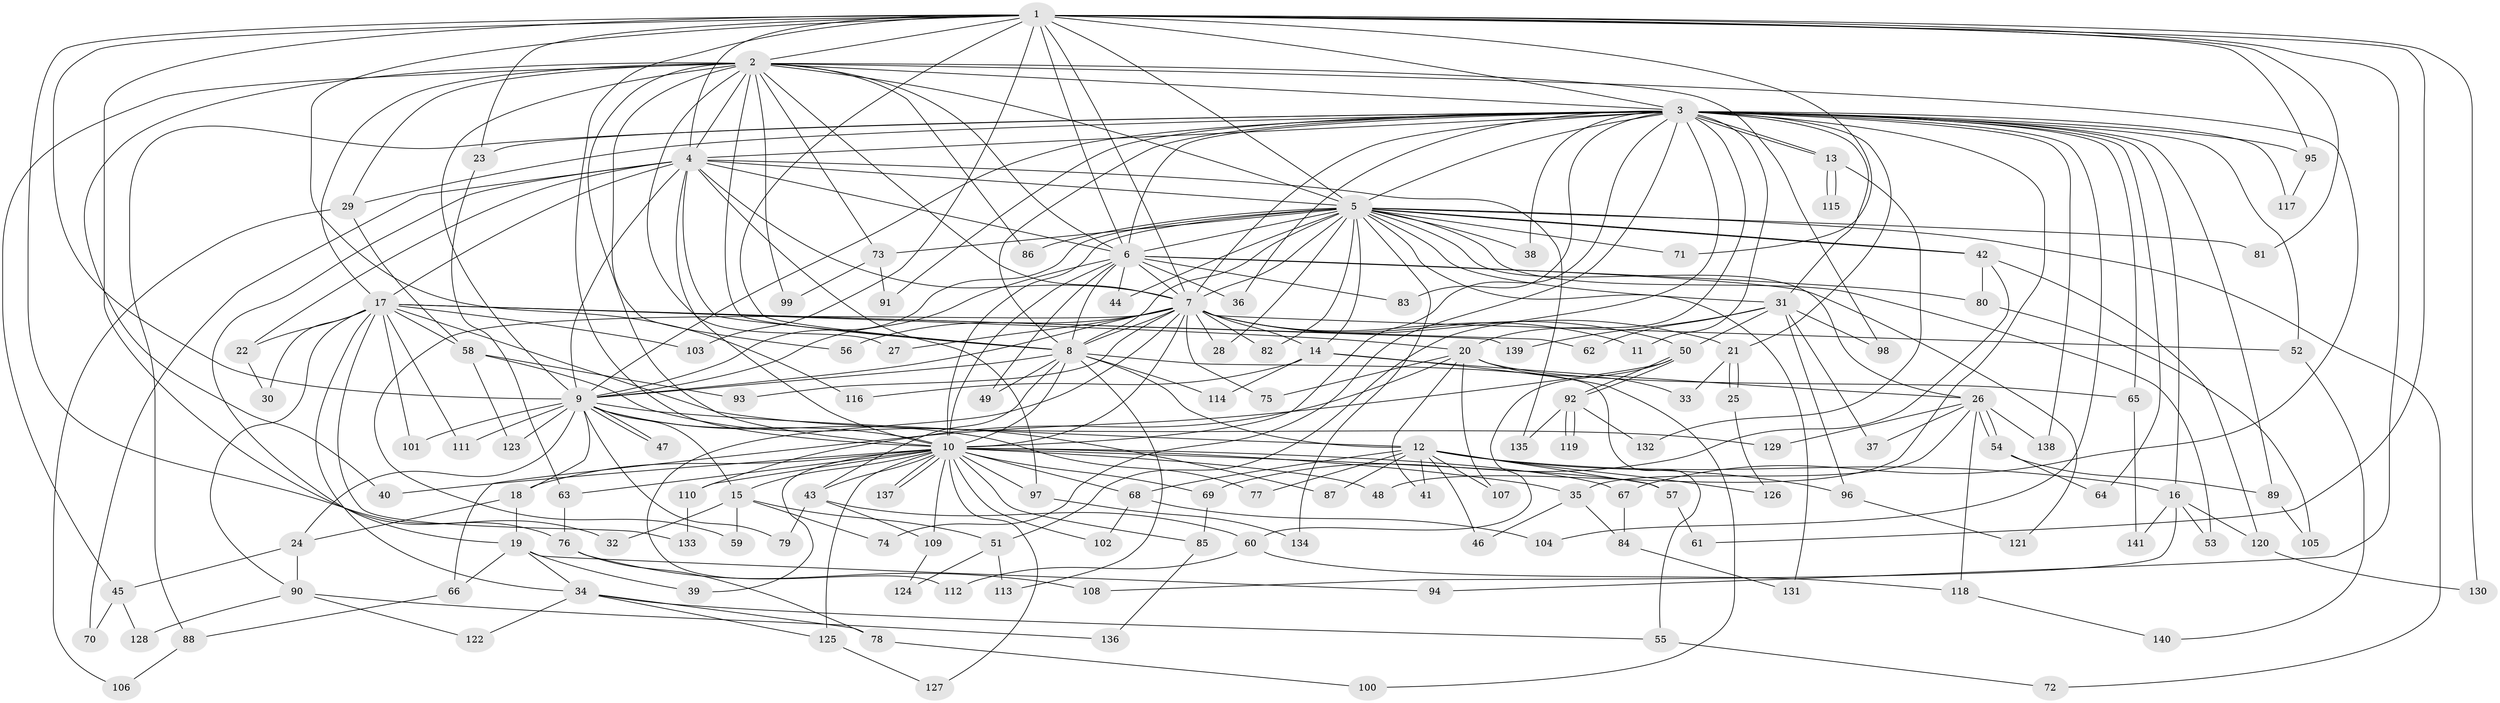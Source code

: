 // Generated by graph-tools (version 1.1) at 2025/46/03/09/25 04:46:43]
// undirected, 141 vertices, 307 edges
graph export_dot {
graph [start="1"]
  node [color=gray90,style=filled];
  1;
  2;
  3;
  4;
  5;
  6;
  7;
  8;
  9;
  10;
  11;
  12;
  13;
  14;
  15;
  16;
  17;
  18;
  19;
  20;
  21;
  22;
  23;
  24;
  25;
  26;
  27;
  28;
  29;
  30;
  31;
  32;
  33;
  34;
  35;
  36;
  37;
  38;
  39;
  40;
  41;
  42;
  43;
  44;
  45;
  46;
  47;
  48;
  49;
  50;
  51;
  52;
  53;
  54;
  55;
  56;
  57;
  58;
  59;
  60;
  61;
  62;
  63;
  64;
  65;
  66;
  67;
  68;
  69;
  70;
  71;
  72;
  73;
  74;
  75;
  76;
  77;
  78;
  79;
  80;
  81;
  82;
  83;
  84;
  85;
  86;
  87;
  88;
  89;
  90;
  91;
  92;
  93;
  94;
  95;
  96;
  97;
  98;
  99;
  100;
  101;
  102;
  103;
  104;
  105;
  106;
  107;
  108;
  109;
  110;
  111;
  112;
  113;
  114;
  115;
  116;
  117;
  118;
  119;
  120;
  121;
  122;
  123;
  124;
  125;
  126;
  127;
  128;
  129;
  130;
  131;
  132;
  133;
  134;
  135;
  136;
  137;
  138;
  139;
  140;
  141;
  1 -- 2;
  1 -- 3;
  1 -- 4;
  1 -- 5;
  1 -- 6;
  1 -- 7;
  1 -- 8;
  1 -- 9;
  1 -- 10;
  1 -- 23;
  1 -- 32;
  1 -- 61;
  1 -- 71;
  1 -- 76;
  1 -- 81;
  1 -- 94;
  1 -- 95;
  1 -- 103;
  1 -- 116;
  1 -- 130;
  2 -- 3;
  2 -- 4;
  2 -- 5;
  2 -- 6;
  2 -- 7;
  2 -- 8;
  2 -- 9;
  2 -- 10;
  2 -- 17;
  2 -- 27;
  2 -- 29;
  2 -- 40;
  2 -- 45;
  2 -- 56;
  2 -- 67;
  2 -- 73;
  2 -- 86;
  2 -- 98;
  2 -- 99;
  3 -- 4;
  3 -- 5;
  3 -- 6;
  3 -- 7;
  3 -- 8;
  3 -- 9;
  3 -- 10;
  3 -- 11;
  3 -- 13;
  3 -- 13;
  3 -- 16;
  3 -- 20;
  3 -- 21;
  3 -- 23;
  3 -- 29;
  3 -- 31;
  3 -- 36;
  3 -- 38;
  3 -- 48;
  3 -- 51;
  3 -- 52;
  3 -- 64;
  3 -- 65;
  3 -- 74;
  3 -- 83;
  3 -- 88;
  3 -- 89;
  3 -- 91;
  3 -- 95;
  3 -- 104;
  3 -- 117;
  3 -- 138;
  4 -- 5;
  4 -- 6;
  4 -- 7;
  4 -- 8;
  4 -- 9;
  4 -- 10;
  4 -- 17;
  4 -- 19;
  4 -- 22;
  4 -- 70;
  4 -- 97;
  4 -- 135;
  5 -- 6;
  5 -- 7;
  5 -- 8;
  5 -- 9;
  5 -- 10;
  5 -- 14;
  5 -- 26;
  5 -- 28;
  5 -- 31;
  5 -- 38;
  5 -- 42;
  5 -- 42;
  5 -- 44;
  5 -- 53;
  5 -- 71;
  5 -- 72;
  5 -- 73;
  5 -- 81;
  5 -- 82;
  5 -- 86;
  5 -- 131;
  5 -- 134;
  6 -- 7;
  6 -- 8;
  6 -- 9;
  6 -- 10;
  6 -- 36;
  6 -- 44;
  6 -- 49;
  6 -- 80;
  6 -- 83;
  6 -- 121;
  7 -- 8;
  7 -- 9;
  7 -- 10;
  7 -- 11;
  7 -- 14;
  7 -- 21;
  7 -- 27;
  7 -- 28;
  7 -- 50;
  7 -- 52;
  7 -- 56;
  7 -- 59;
  7 -- 75;
  7 -- 82;
  7 -- 93;
  7 -- 112;
  8 -- 9;
  8 -- 10;
  8 -- 12;
  8 -- 43;
  8 -- 49;
  8 -- 55;
  8 -- 113;
  8 -- 114;
  9 -- 10;
  9 -- 12;
  9 -- 15;
  9 -- 18;
  9 -- 24;
  9 -- 47;
  9 -- 47;
  9 -- 77;
  9 -- 79;
  9 -- 101;
  9 -- 111;
  9 -- 123;
  10 -- 15;
  10 -- 18;
  10 -- 35;
  10 -- 39;
  10 -- 40;
  10 -- 43;
  10 -- 48;
  10 -- 57;
  10 -- 63;
  10 -- 67;
  10 -- 68;
  10 -- 69;
  10 -- 85;
  10 -- 97;
  10 -- 102;
  10 -- 109;
  10 -- 110;
  10 -- 125;
  10 -- 127;
  10 -- 137;
  10 -- 137;
  12 -- 16;
  12 -- 41;
  12 -- 46;
  12 -- 57;
  12 -- 68;
  12 -- 77;
  12 -- 87;
  12 -- 96;
  12 -- 107;
  12 -- 126;
  13 -- 115;
  13 -- 115;
  13 -- 132;
  14 -- 26;
  14 -- 100;
  14 -- 114;
  14 -- 116;
  15 -- 32;
  15 -- 51;
  15 -- 59;
  15 -- 74;
  16 -- 53;
  16 -- 108;
  16 -- 120;
  16 -- 141;
  17 -- 20;
  17 -- 22;
  17 -- 30;
  17 -- 34;
  17 -- 58;
  17 -- 62;
  17 -- 90;
  17 -- 101;
  17 -- 103;
  17 -- 111;
  17 -- 129;
  17 -- 133;
  17 -- 139;
  18 -- 19;
  18 -- 24;
  19 -- 34;
  19 -- 39;
  19 -- 66;
  19 -- 94;
  20 -- 33;
  20 -- 41;
  20 -- 65;
  20 -- 75;
  20 -- 107;
  20 -- 110;
  21 -- 25;
  21 -- 25;
  21 -- 33;
  22 -- 30;
  23 -- 63;
  24 -- 45;
  24 -- 90;
  25 -- 126;
  26 -- 35;
  26 -- 37;
  26 -- 54;
  26 -- 54;
  26 -- 118;
  26 -- 129;
  26 -- 138;
  29 -- 58;
  29 -- 106;
  31 -- 37;
  31 -- 50;
  31 -- 62;
  31 -- 96;
  31 -- 98;
  31 -- 139;
  34 -- 55;
  34 -- 78;
  34 -- 122;
  34 -- 125;
  35 -- 46;
  35 -- 84;
  42 -- 69;
  42 -- 80;
  42 -- 120;
  43 -- 60;
  43 -- 79;
  43 -- 109;
  45 -- 70;
  45 -- 128;
  50 -- 60;
  50 -- 66;
  50 -- 92;
  50 -- 92;
  51 -- 113;
  51 -- 124;
  52 -- 140;
  54 -- 64;
  54 -- 89;
  55 -- 72;
  57 -- 61;
  58 -- 87;
  58 -- 93;
  58 -- 123;
  60 -- 112;
  60 -- 118;
  63 -- 76;
  65 -- 141;
  66 -- 88;
  67 -- 84;
  68 -- 102;
  68 -- 104;
  69 -- 85;
  73 -- 91;
  73 -- 99;
  76 -- 78;
  76 -- 108;
  78 -- 100;
  80 -- 105;
  84 -- 131;
  85 -- 136;
  88 -- 106;
  89 -- 105;
  90 -- 122;
  90 -- 128;
  90 -- 136;
  92 -- 119;
  92 -- 119;
  92 -- 132;
  92 -- 135;
  95 -- 117;
  96 -- 121;
  97 -- 134;
  109 -- 124;
  110 -- 133;
  118 -- 140;
  120 -- 130;
  125 -- 127;
}
